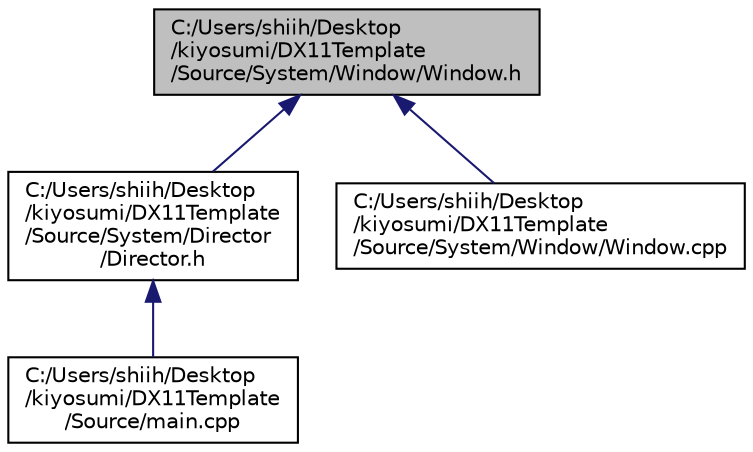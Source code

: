 digraph "C:/Users/shiih/Desktop/kiyosumi/DX11Template/Source/System/Window/Window.h"
{
 // LATEX_PDF_SIZE
  edge [fontname="Helvetica",fontsize="10",labelfontname="Helvetica",labelfontsize="10"];
  node [fontname="Helvetica",fontsize="10",shape=record];
  Node1 [label="C:/Users/shiih/Desktop\l/kiyosumi/DX11Template\l/Source/System/Window/Window.h",height=0.2,width=0.4,color="black", fillcolor="grey75", style="filled", fontcolor="black",tooltip="Window生成,WndProc(CALLBACK関数)の管理"];
  Node1 -> Node2 [dir="back",color="midnightblue",fontsize="10",style="solid",fontname="Helvetica"];
  Node2 [label="C:/Users/shiih/Desktop\l/kiyosumi/DX11Template\l/Source/System/Director\l/Director.h",height=0.2,width=0.4,color="black", fillcolor="white", style="filled",URL="$_director_8h.html",tooltip="プログラムの管理"];
  Node2 -> Node3 [dir="back",color="midnightblue",fontsize="10",style="solid",fontname="Helvetica"];
  Node3 [label="C:/Users/shiih/Desktop\l/kiyosumi/DX11Template\l/Source/main.cpp",height=0.2,width=0.4,color="black", fillcolor="white", style="filled",URL="$main_8cpp.html",tooltip="実行したときにここから始まる"];
  Node1 -> Node4 [dir="back",color="midnightblue",fontsize="10",style="solid",fontname="Helvetica"];
  Node4 [label="C:/Users/shiih/Desktop\l/kiyosumi/DX11Template\l/Source/System/Window/Window.cpp",height=0.2,width=0.4,color="black", fillcolor="white", style="filled",URL="$_window_8cpp.html",tooltip="Window生成,WndProc(CALLBACK関数)の管理"];
}

